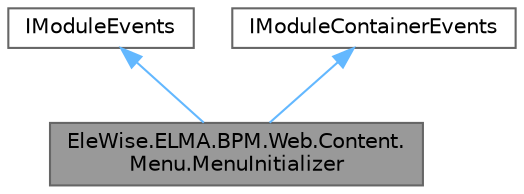 digraph "EleWise.ELMA.BPM.Web.Content.Menu.MenuInitializer"
{
 // LATEX_PDF_SIZE
  bgcolor="transparent";
  edge [fontname=Helvetica,fontsize=10,labelfontname=Helvetica,labelfontsize=10];
  node [fontname=Helvetica,fontsize=10,shape=box,height=0.2,width=0.4];
  Node1 [id="Node000001",label="EleWise.ELMA.BPM.Web.Content.\lMenu.MenuInitializer",height=0.2,width=0.4,color="gray40", fillcolor="grey60", style="filled", fontcolor="black",tooltip="Отвечает за автоматическое создание меню по точкам расширения"];
  Node2 -> Node1 [id="edge1_Node000001_Node000002",dir="back",color="steelblue1",style="solid",tooltip=" "];
  Node2 [id="Node000002",label="IModuleEvents",height=0.2,width=0.4,color="gray40", fillcolor="white", style="filled",tooltip=" "];
  Node3 -> Node1 [id="edge2_Node000001_Node000003",dir="back",color="steelblue1",style="solid",tooltip=" "];
  Node3 [id="Node000003",label="IModuleContainerEvents",height=0.2,width=0.4,color="gray40", fillcolor="white", style="filled",tooltip=" "];
}
